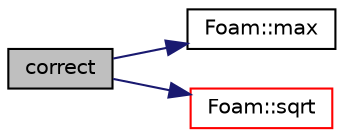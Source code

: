 digraph "correct"
{
  bgcolor="transparent";
  edge [fontname="Helvetica",fontsize="10",labelfontname="Helvetica",labelfontsize="10"];
  node [fontname="Helvetica",fontsize="10",shape=record];
  rankdir="LR";
  Node1 [label="correct",height=0.2,width=0.4,color="black", fillcolor="grey75", style="filled", fontcolor="black"];
  Node1 -> Node2 [color="midnightblue",fontsize="10",style="solid",fontname="Helvetica"];
  Node2 [label="Foam::max",height=0.2,width=0.4,color="black",URL="$a10974.html#ac993e906cf2774ae77e666bc24e81733"];
  Node1 -> Node3 [color="midnightblue",fontsize="10",style="solid",fontname="Helvetica"];
  Node3 [label="Foam::sqrt",height=0.2,width=0.4,color="red",URL="$a10974.html#a8616bd62eebf2342a80222fecb1bda71"];
}
